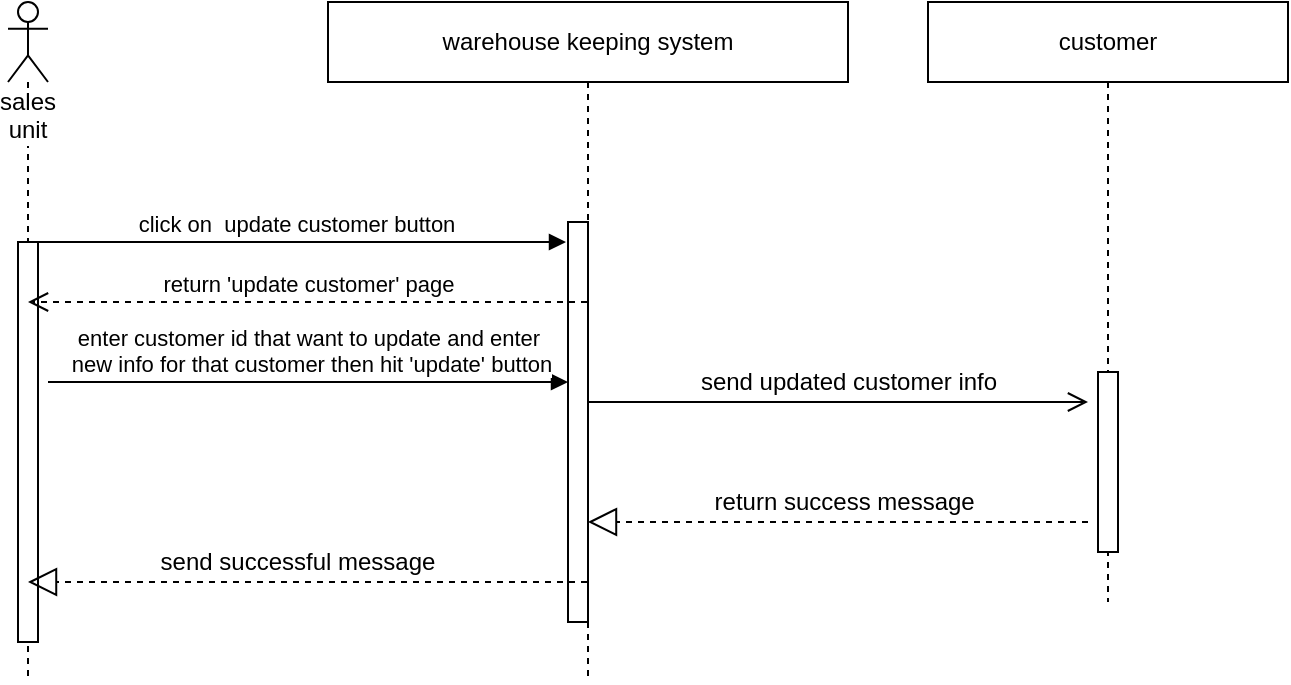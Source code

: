 <mxfile version="13.3.5" type="device"><diagram id="MWBJoO8W0iGTc28G7V0c" name="Page-1"><mxGraphModel dx="1385" dy="629" grid="1" gridSize="10" guides="1" tooltips="1" connect="1" arrows="1" fold="1" page="1" pageScale="1" pageWidth="850" pageHeight="1100" math="0" shadow="0"><root><mxCell id="0"/><mxCell id="1" parent="0"/><mxCell id="ce92vtV3I4qPERhwewqX-1" value="sales unit" style="shape=umlLifeline;participant=umlActor;perimeter=lifelinePerimeter;whiteSpace=wrap;html=1;container=1;collapsible=0;recursiveResize=0;verticalAlign=top;spacingTop=36;labelBackgroundColor=#ffffff;outlineConnect=0;" parent="1" vertex="1"><mxGeometry x="110" y="80" width="20" height="340" as="geometry"/></mxCell><mxCell id="ce92vtV3I4qPERhwewqX-7" value="" style="html=1;points=[];perimeter=orthogonalPerimeter;" parent="ce92vtV3I4qPERhwewqX-1" vertex="1"><mxGeometry x="5" y="120" width="10" height="200" as="geometry"/></mxCell><mxCell id="ce92vtV3I4qPERhwewqX-2" value="warehouse keeping system" style="shape=umlLifeline;perimeter=lifelinePerimeter;whiteSpace=wrap;html=1;container=1;collapsible=0;recursiveResize=0;outlineConnect=0;" parent="1" vertex="1"><mxGeometry x="270" y="80" width="260" height="340" as="geometry"/></mxCell><mxCell id="ce92vtV3I4qPERhwewqX-9" value="" style="html=1;points=[];perimeter=orthogonalPerimeter;" parent="ce92vtV3I4qPERhwewqX-2" vertex="1"><mxGeometry x="120" y="110" width="10" height="200" as="geometry"/></mxCell><mxCell id="iveR8-n6vrmz7PuZMylU-50" value="Text" style="text;html=1;align=center;verticalAlign=middle;resizable=0;points=[];autosize=1;" vertex="1" parent="ce92vtV3I4qPERhwewqX-2"><mxGeometry x="52" y="160" width="40" height="20" as="geometry"/></mxCell><mxCell id="ce92vtV3I4qPERhwewqX-8" value="click on&amp;nbsp; update customer&amp;nbsp;button" style="html=1;verticalAlign=bottom;endArrow=block;" parent="1" edge="1"><mxGeometry width="80" relative="1" as="geometry"><mxPoint x="118.667" y="200" as="sourcePoint"/><mxPoint x="389" y="200" as="targetPoint"/><Array as="points"><mxPoint x="159" y="200"/><mxPoint x="289" y="200"/></Array></mxGeometry></mxCell><mxCell id="ce92vtV3I4qPERhwewqX-10" value="customer" style="shape=umlLifeline;perimeter=lifelinePerimeter;whiteSpace=wrap;html=1;container=1;collapsible=0;recursiveResize=0;outlineConnect=0;" parent="1" vertex="1"><mxGeometry x="570" y="80" width="180" height="300" as="geometry"/></mxCell><mxCell id="ce92vtV3I4qPERhwewqX-11" value="" style="html=1;points=[];perimeter=orthogonalPerimeter;" parent="ce92vtV3I4qPERhwewqX-10" vertex="1"><mxGeometry x="85" y="185" width="10" height="90" as="geometry"/></mxCell><mxCell id="ce92vtV3I4qPERhwewqX-12" value="enter customer id that want to update and enter&lt;br&gt;&amp;nbsp;new info for that customer then hit 'update' button" style="html=1;verticalAlign=bottom;endArrow=block;" parent="1" target="ce92vtV3I4qPERhwewqX-9" edge="1"><mxGeometry width="80" relative="1" as="geometry"><mxPoint x="130" y="270" as="sourcePoint"/><mxPoint x="210" y="239.5" as="targetPoint"/><Array as="points"><mxPoint x="240" y="270"/></Array></mxGeometry></mxCell><mxCell id="ce92vtV3I4qPERhwewqX-13" value="" style="html=1;verticalAlign=bottom;endArrow=open;endSize=8;" parent="1" source="ce92vtV3I4qPERhwewqX-9" edge="1"><mxGeometry relative="1" as="geometry"><mxPoint x="510" y="270" as="sourcePoint"/><mxPoint x="650" y="280" as="targetPoint"/></mxGeometry></mxCell><mxCell id="tes6nXPCKTqXU3ggMcNv-3" value="return 'update customer' page" style="html=1;verticalAlign=bottom;endArrow=open;dashed=1;endSize=8;" parent="1" source="ce92vtV3I4qPERhwewqX-2" edge="1" target="ce92vtV3I4qPERhwewqX-1"><mxGeometry x="-0.003" relative="1" as="geometry"><mxPoint x="355" y="250" as="sourcePoint"/><mxPoint x="130" y="250" as="targetPoint"/><Array as="points"><mxPoint x="260" y="230"/></Array><mxPoint as="offset"/></mxGeometry></mxCell><mxCell id="P7z4xLYsJmALuyBT9SQm-4" value="return success message&amp;nbsp;" style="text;html=1;strokeColor=none;fillColor=none;align=center;verticalAlign=middle;whiteSpace=wrap;rounded=0;" parent="1" vertex="1"><mxGeometry x="420" y="320" width="220" height="20" as="geometry"/></mxCell><mxCell id="P7z4xLYsJmALuyBT9SQm-5" value="" style="endArrow=block;dashed=1;endFill=0;endSize=12;html=1;" parent="1" source="ce92vtV3I4qPERhwewqX-2" target="ce92vtV3I4qPERhwewqX-1" edge="1"><mxGeometry width="160" relative="1" as="geometry"><mxPoint x="340" y="290" as="sourcePoint"/><mxPoint x="500" y="290" as="targetPoint"/><Array as="points"><mxPoint x="250" y="370"/></Array></mxGeometry></mxCell><mxCell id="P7z4xLYsJmALuyBT9SQm-6" value="send successful message" style="text;html=1;strokeColor=none;fillColor=none;align=center;verticalAlign=middle;whiteSpace=wrap;rounded=0;" parent="1" vertex="1"><mxGeometry x="160" y="350" width="190" height="20" as="geometry"/></mxCell><mxCell id="iveR8-n6vrmz7PuZMylU-18" value="send updated customer info" style="text;html=1;align=center;verticalAlign=middle;resizable=0;points=[];autosize=1;" vertex="1" parent="1"><mxGeometry x="450" y="260" width="160" height="20" as="geometry"/></mxCell><mxCell id="iveR8-n6vrmz7PuZMylU-28" value="" style="endArrow=block;dashed=1;endFill=0;endSize=12;html=1;" edge="1" parent="1"><mxGeometry width="160" relative="1" as="geometry"><mxPoint x="650" y="340" as="sourcePoint"/><mxPoint x="399.997" y="340" as="targetPoint"/><Array as="points"><mxPoint x="550.33" y="340"/></Array></mxGeometry></mxCell></root></mxGraphModel></diagram></mxfile>